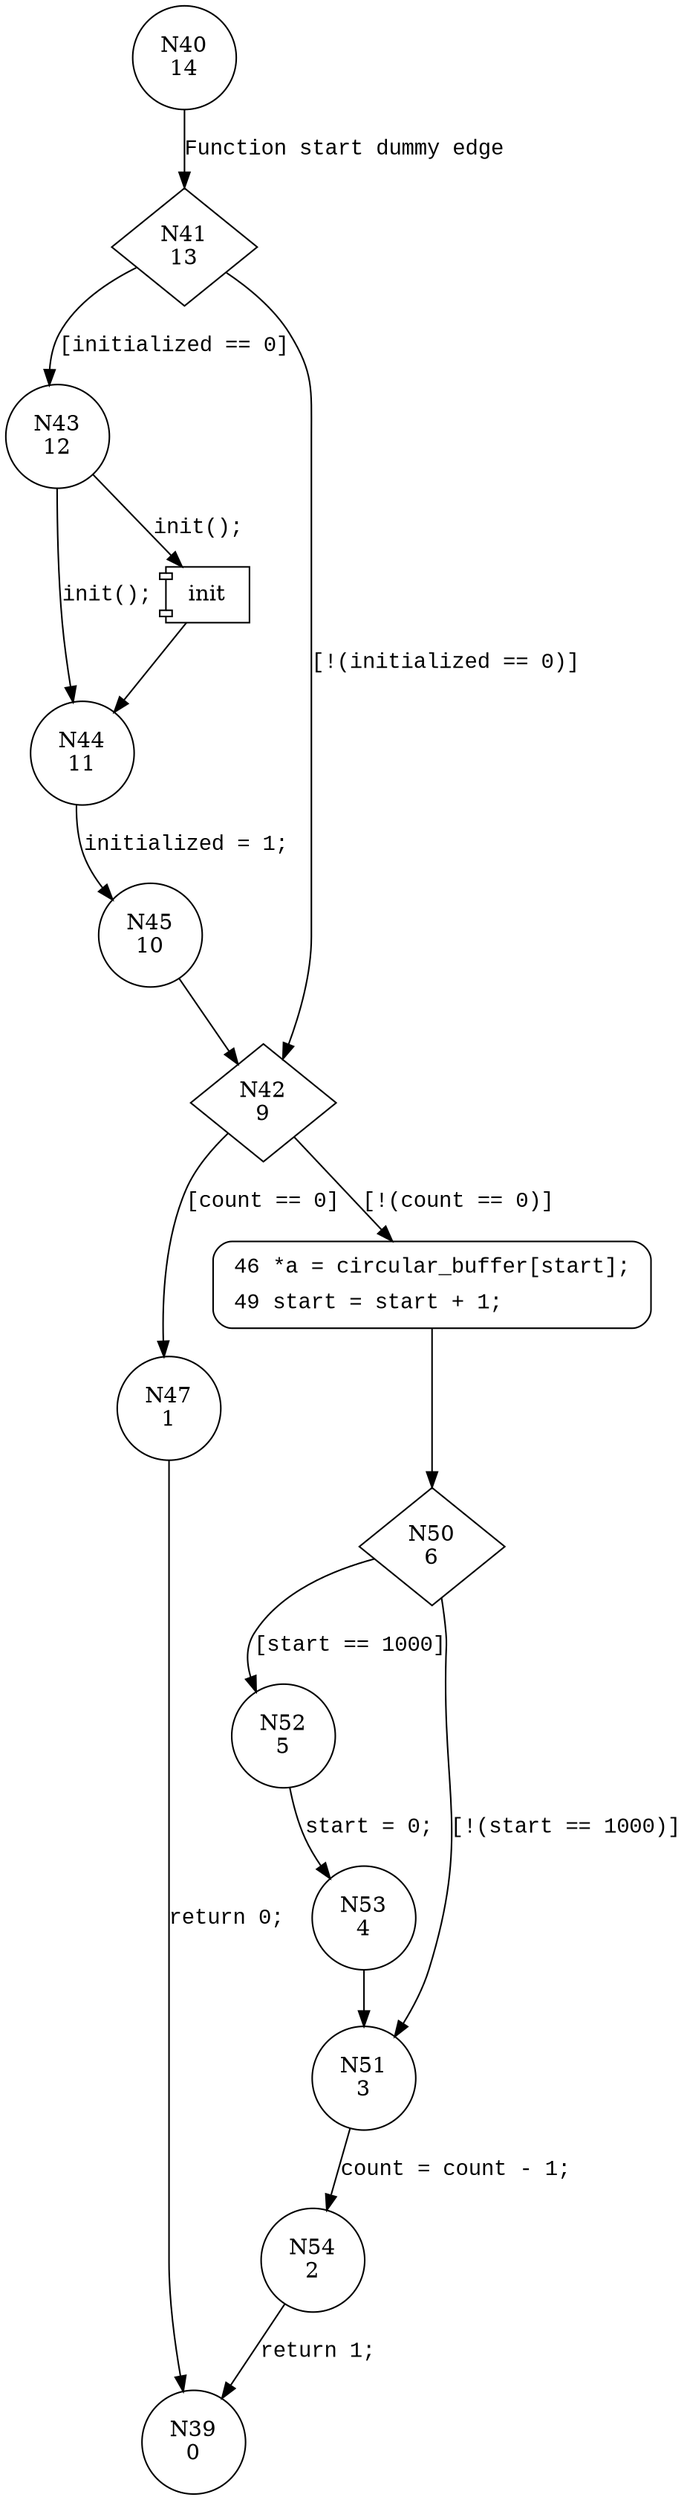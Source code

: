 digraph pop {
40 [shape="circle" label="N40\n14"]
41 [shape="diamond" label="N41\n13"]
43 [shape="circle" label="N43\n12"]
42 [shape="diamond" label="N42\n9"]
47 [shape="circle" label="N47\n1"]
46 [shape="circle" label="N46\n8"]
50 [shape="diamond" label="N50\n6"]
52 [shape="circle" label="N52\n5"]
51 [shape="circle" label="N51\n3"]
54 [shape="circle" label="N54\n2"]
53 [shape="circle" label="N53\n4"]
39 [shape="circle" label="N39\n0"]
44 [shape="circle" label="N44\n11"]
45 [shape="circle" label="N45\n10"]
46 [style="filled,bold" penwidth="1" fillcolor="white" fontname="Courier New" shape="Mrecord" label=<<table border="0" cellborder="0" cellpadding="3" bgcolor="white"><tr><td align="right">46</td><td align="left">*a = circular_buffer[start];</td></tr><tr><td align="right">49</td><td align="left">start = start + 1;</td></tr></table>>]
46 -> 50[label=""]
40 -> 41 [label="Function start dummy edge" fontname="Courier New"]
41 -> 43 [label="[initialized == 0]" fontname="Courier New"]
41 -> 42 [label="[!(initialized == 0)]" fontname="Courier New"]
42 -> 47 [label="[count == 0]" fontname="Courier New"]
42 -> 46 [label="[!(count == 0)]" fontname="Courier New"]
50 -> 52 [label="[start == 1000]" fontname="Courier New"]
50 -> 51 [label="[!(start == 1000)]" fontname="Courier New"]
51 -> 54 [label="count = count - 1;" fontname="Courier New"]
52 -> 53 [label="start = 0;" fontname="Courier New"]
47 -> 39 [label="return 0;" fontname="Courier New"]
100004 [shape="component" label="init"]
43 -> 100004 [label="init();" fontname="Courier New"]
100004 -> 44 [label="" fontname="Courier New"]
43 -> 44 [label="init();" fontname="Courier New"]
44 -> 45 [label="initialized = 1;" fontname="Courier New"]
54 -> 39 [label="return 1;" fontname="Courier New"]
53 -> 51 [label="" fontname="Courier New"]
45 -> 42 [label="" fontname="Courier New"]
}
